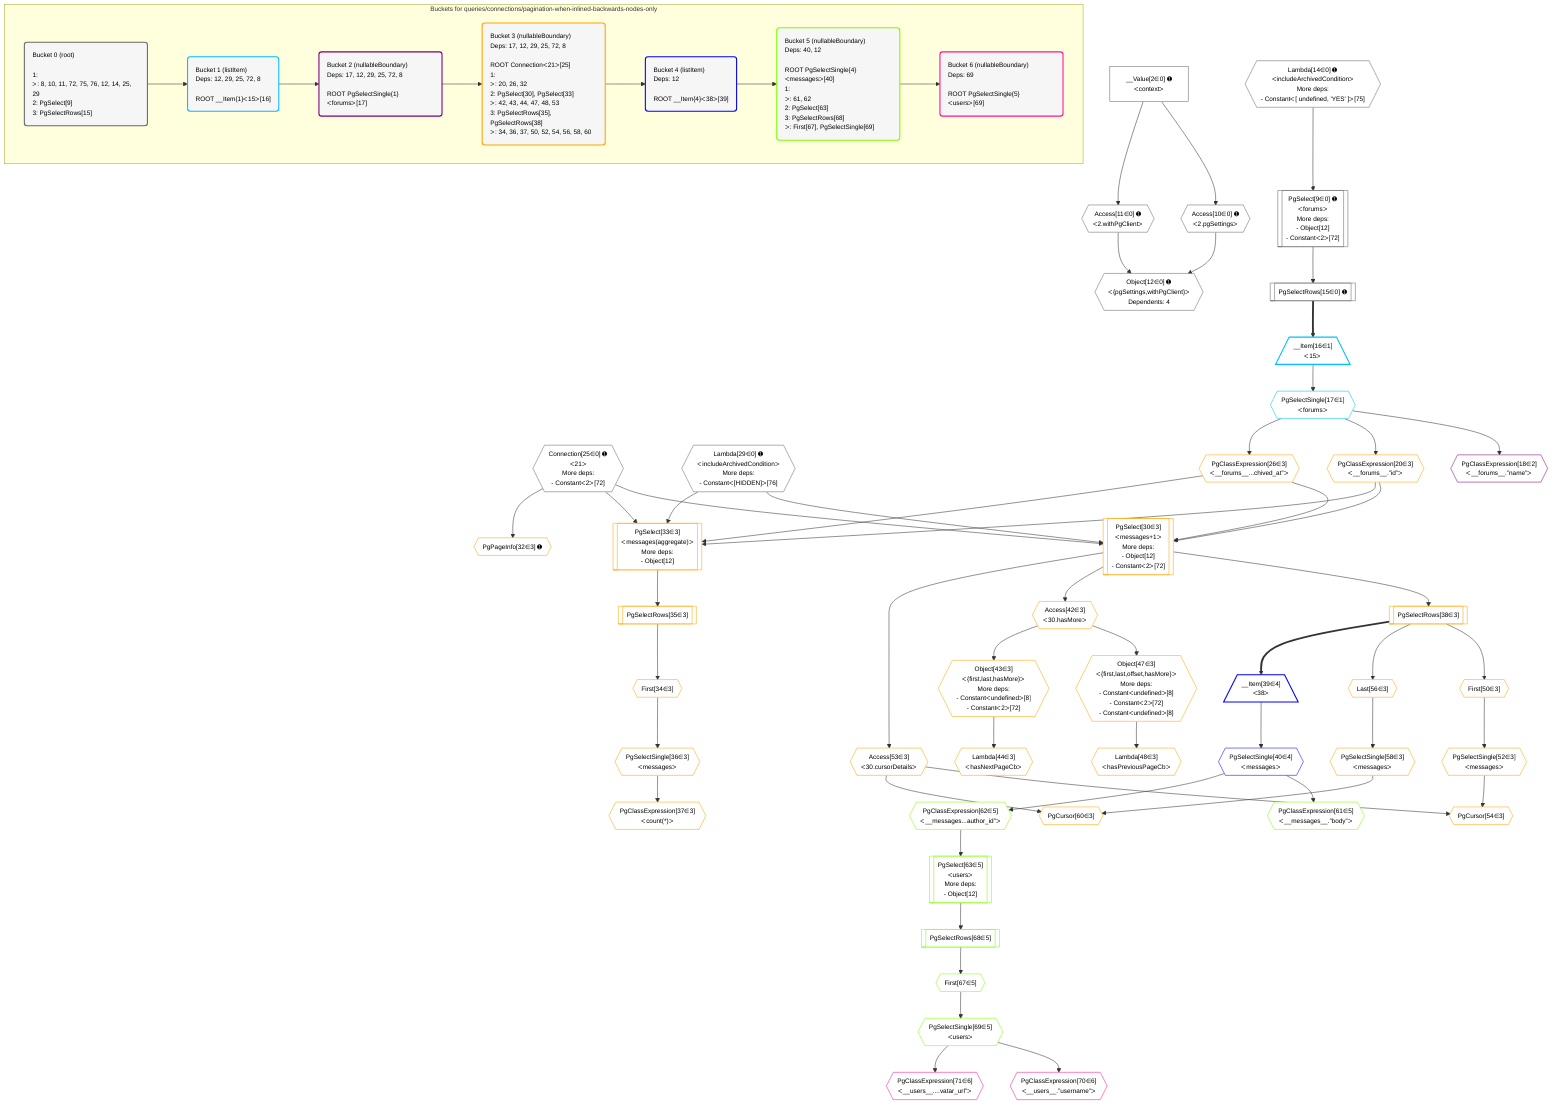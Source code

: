 %%{init: {'themeVariables': { 'fontSize': '12px'}}}%%
graph TD
    classDef path fill:#eee,stroke:#000,color:#000
    classDef plan fill:#fff,stroke-width:1px,color:#000
    classDef itemplan fill:#fff,stroke-width:2px,color:#000
    classDef unbatchedplan fill:#dff,stroke-width:1px,color:#000
    classDef sideeffectplan fill:#fcc,stroke-width:2px,color:#000
    classDef bucket fill:#f6f6f6,color:#000,stroke-width:2px,text-align:left

    subgraph "Buckets for queries/connections/pagination-when-inlined-backwards-nodes-only"
    Bucket0("Bucket 0 (root)<br /><br />1: <br />ᐳ: 8, 10, 11, 72, 75, 76, 12, 14, 25, 29<br />2: PgSelect[9]<br />3: PgSelectRows[15]"):::bucket
    Bucket1("Bucket 1 (listItem)<br />Deps: 12, 29, 25, 72, 8<br /><br />ROOT __Item{1}ᐸ15ᐳ[16]"):::bucket
    Bucket2("Bucket 2 (nullableBoundary)<br />Deps: 17, 12, 29, 25, 72, 8<br /><br />ROOT PgSelectSingle{1}ᐸforumsᐳ[17]"):::bucket
    Bucket3("Bucket 3 (nullableBoundary)<br />Deps: 17, 12, 29, 25, 72, 8<br /><br />ROOT Connectionᐸ21ᐳ[25]<br />1: <br />ᐳ: 20, 26, 32<br />2: PgSelect[30], PgSelect[33]<br />ᐳ: 42, 43, 44, 47, 48, 53<br />3: PgSelectRows[35], PgSelectRows[38]<br />ᐳ: 34, 36, 37, 50, 52, 54, 56, 58, 60"):::bucket
    Bucket4("Bucket 4 (listItem)<br />Deps: 12<br /><br />ROOT __Item{4}ᐸ38ᐳ[39]"):::bucket
    Bucket5("Bucket 5 (nullableBoundary)<br />Deps: 40, 12<br /><br />ROOT PgSelectSingle{4}ᐸmessagesᐳ[40]<br />1: <br />ᐳ: 61, 62<br />2: PgSelect[63]<br />3: PgSelectRows[68]<br />ᐳ: First[67], PgSelectSingle[69]"):::bucket
    Bucket6("Bucket 6 (nullableBoundary)<br />Deps: 69<br /><br />ROOT PgSelectSingle{5}ᐸusersᐳ[69]"):::bucket
    end
    Bucket0 --> Bucket1
    Bucket1 --> Bucket2
    Bucket2 --> Bucket3
    Bucket3 --> Bucket4
    Bucket4 --> Bucket5
    Bucket5 --> Bucket6

    %% plan dependencies
    PgSelect9[["PgSelect[9∈0] ➊<br />ᐸforumsᐳ<br />More deps:<br />- Object[12]<br />- Constantᐸ2ᐳ[72]"]]:::plan
    Lambda14{{"Lambda[14∈0] ➊<br />ᐸincludeArchivedConditionᐳ<br />More deps:<br />- Constantᐸ[ undefined, 'YES' ]ᐳ[75]"}}:::plan
    Lambda14 --> PgSelect9
    Object12{{"Object[12∈0] ➊<br />ᐸ{pgSettings,withPgClient}ᐳ<br />Dependents: 4"}}:::plan
    Access10{{"Access[10∈0] ➊<br />ᐸ2.pgSettingsᐳ"}}:::plan
    Access11{{"Access[11∈0] ➊<br />ᐸ2.withPgClientᐳ"}}:::plan
    Access10 & Access11 --> Object12
    __Value2["__Value[2∈0] ➊<br />ᐸcontextᐳ"]:::plan
    __Value2 --> Access10
    __Value2 --> Access11
    PgSelectRows15[["PgSelectRows[15∈0] ➊"]]:::plan
    PgSelect9 --> PgSelectRows15
    Connection25{{"Connection[25∈0] ➊<br />ᐸ21ᐳ<br />More deps:<br />- Constantᐸ2ᐳ[72]"}}:::plan
    Lambda29{{"Lambda[29∈0] ➊<br />ᐸincludeArchivedConditionᐳ<br />More deps:<br />- Constantᐸ[HIDDEN]ᐳ[76]"}}:::plan
    __Item16[/"__Item[16∈1]<br />ᐸ15ᐳ"\]:::itemplan
    PgSelectRows15 ==> __Item16
    PgSelectSingle17{{"PgSelectSingle[17∈1]<br />ᐸforumsᐳ"}}:::plan
    __Item16 --> PgSelectSingle17
    PgClassExpression18{{"PgClassExpression[18∈2]<br />ᐸ__forums__.”name”ᐳ"}}:::plan
    PgSelectSingle17 --> PgClassExpression18
    PgSelect30[["PgSelect[30∈3]<br />ᐸmessages+1ᐳ<br />More deps:<br />- Object[12]<br />- Constantᐸ2ᐳ[72]"]]:::plan
    PgClassExpression20{{"PgClassExpression[20∈3]<br />ᐸ__forums__.”id”ᐳ"}}:::plan
    PgClassExpression26{{"PgClassExpression[26∈3]<br />ᐸ__forums__...chived_at”ᐳ"}}:::plan
    PgClassExpression20 & PgClassExpression26 & Lambda29 & Connection25 --> PgSelect30
    PgSelect33[["PgSelect[33∈3]<br />ᐸmessages(aggregate)ᐳ<br />More deps:<br />- Object[12]"]]:::plan
    PgClassExpression20 & PgClassExpression26 & Lambda29 & Connection25 --> PgSelect33
    Object47{{"Object[47∈3]<br />ᐸ{first,last,offset,hasMore}ᐳ<br />More deps:<br />- Constantᐸundefinedᐳ[8]<br />- Constantᐸ2ᐳ[72]<br />- Constantᐸundefinedᐳ[8]"}}:::plan
    Access42{{"Access[42∈3]<br />ᐸ30.hasMoreᐳ"}}:::plan
    Access42 --> Object47
    Object43{{"Object[43∈3]<br />ᐸ{first,last,hasMore}ᐳ<br />More deps:<br />- Constantᐸundefinedᐳ[8]<br />- Constantᐸ2ᐳ[72]"}}:::plan
    Access42 --> Object43
    PgCursor54{{"PgCursor[54∈3]"}}:::plan
    PgSelectSingle52{{"PgSelectSingle[52∈3]<br />ᐸmessagesᐳ"}}:::plan
    Access53{{"Access[53∈3]<br />ᐸ30.cursorDetailsᐳ"}}:::plan
    PgSelectSingle52 & Access53 --> PgCursor54
    PgCursor60{{"PgCursor[60∈3]"}}:::plan
    PgSelectSingle58{{"PgSelectSingle[58∈3]<br />ᐸmessagesᐳ"}}:::plan
    PgSelectSingle58 & Access53 --> PgCursor60
    PgSelectSingle17 --> PgClassExpression20
    PgSelectSingle17 --> PgClassExpression26
    PgPageInfo32{{"PgPageInfo[32∈3] ➊"}}:::plan
    Connection25 --> PgPageInfo32
    First34{{"First[34∈3]"}}:::plan
    PgSelectRows35[["PgSelectRows[35∈3]"]]:::plan
    PgSelectRows35 --> First34
    PgSelect33 --> PgSelectRows35
    PgSelectSingle36{{"PgSelectSingle[36∈3]<br />ᐸmessagesᐳ"}}:::plan
    First34 --> PgSelectSingle36
    PgClassExpression37{{"PgClassExpression[37∈3]<br />ᐸcount(*)ᐳ"}}:::plan
    PgSelectSingle36 --> PgClassExpression37
    PgSelectRows38[["PgSelectRows[38∈3]"]]:::plan
    PgSelect30 --> PgSelectRows38
    PgSelect30 --> Access42
    Lambda44{{"Lambda[44∈3]<br />ᐸhasNextPageCbᐳ"}}:::plan
    Object43 --> Lambda44
    Lambda48{{"Lambda[48∈3]<br />ᐸhasPreviousPageCbᐳ"}}:::plan
    Object47 --> Lambda48
    First50{{"First[50∈3]"}}:::plan
    PgSelectRows38 --> First50
    First50 --> PgSelectSingle52
    PgSelect30 --> Access53
    Last56{{"Last[56∈3]"}}:::plan
    PgSelectRows38 --> Last56
    Last56 --> PgSelectSingle58
    __Item39[/"__Item[39∈4]<br />ᐸ38ᐳ"\]:::itemplan
    PgSelectRows38 ==> __Item39
    PgSelectSingle40{{"PgSelectSingle[40∈4]<br />ᐸmessagesᐳ"}}:::plan
    __Item39 --> PgSelectSingle40
    PgSelect63[["PgSelect[63∈5]<br />ᐸusersᐳ<br />More deps:<br />- Object[12]"]]:::plan
    PgClassExpression62{{"PgClassExpression[62∈5]<br />ᐸ__messages...author_id”ᐳ"}}:::plan
    PgClassExpression62 --> PgSelect63
    PgClassExpression61{{"PgClassExpression[61∈5]<br />ᐸ__messages__.”body”ᐳ"}}:::plan
    PgSelectSingle40 --> PgClassExpression61
    PgSelectSingle40 --> PgClassExpression62
    First67{{"First[67∈5]"}}:::plan
    PgSelectRows68[["PgSelectRows[68∈5]"]]:::plan
    PgSelectRows68 --> First67
    PgSelect63 --> PgSelectRows68
    PgSelectSingle69{{"PgSelectSingle[69∈5]<br />ᐸusersᐳ"}}:::plan
    First67 --> PgSelectSingle69
    PgClassExpression70{{"PgClassExpression[70∈6]<br />ᐸ__users__.”username”ᐳ"}}:::plan
    PgSelectSingle69 --> PgClassExpression70
    PgClassExpression71{{"PgClassExpression[71∈6]<br />ᐸ__users__....vatar_url”ᐳ"}}:::plan
    PgSelectSingle69 --> PgClassExpression71

    %% define steps
    classDef bucket0 stroke:#696969
    class Bucket0,__Value2,PgSelect9,Access10,Access11,Object12,Lambda14,PgSelectRows15,Connection25,Lambda29 bucket0
    classDef bucket1 stroke:#00bfff
    class Bucket1,__Item16,PgSelectSingle17 bucket1
    classDef bucket2 stroke:#7f007f
    class Bucket2,PgClassExpression18 bucket2
    classDef bucket3 stroke:#ffa500
    class Bucket3,PgClassExpression20,PgClassExpression26,PgSelect30,PgPageInfo32,PgSelect33,First34,PgSelectRows35,PgSelectSingle36,PgClassExpression37,PgSelectRows38,Access42,Object43,Lambda44,Object47,Lambda48,First50,PgSelectSingle52,Access53,PgCursor54,Last56,PgSelectSingle58,PgCursor60 bucket3
    classDef bucket4 stroke:#0000ff
    class Bucket4,__Item39,PgSelectSingle40 bucket4
    classDef bucket5 stroke:#7fff00
    class Bucket5,PgClassExpression61,PgClassExpression62,PgSelect63,First67,PgSelectRows68,PgSelectSingle69 bucket5
    classDef bucket6 stroke:#ff1493
    class Bucket6,PgClassExpression70,PgClassExpression71 bucket6